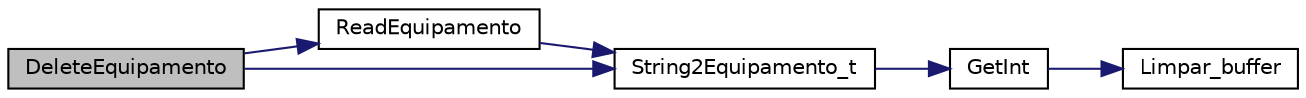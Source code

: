 digraph "DeleteEquipamento"
{
 // LATEX_PDF_SIZE
  edge [fontname="Helvetica",fontsize="10",labelfontname="Helvetica",labelfontsize="10"];
  node [fontname="Helvetica",fontsize="10",shape=record];
  rankdir="LR";
  Node1 [label="DeleteEquipamento",height=0.2,width=0.4,color="black", fillcolor="grey75", style="filled", fontcolor="black",tooltip=" "];
  Node1 -> Node2 [color="midnightblue",fontsize="10",style="solid",fontname="Helvetica"];
  Node2 [label="ReadEquipamento",height=0.2,width=0.4,color="black", fillcolor="white", style="filled",URL="$_equipamento_8h.html#ad591852e9b18ae97339e8b1851721635",tooltip=" "];
  Node2 -> Node3 [color="midnightblue",fontsize="10",style="solid",fontname="Helvetica"];
  Node3 [label="String2Equipamento_t",height=0.2,width=0.4,color="black", fillcolor="white", style="filled",URL="$_equipamento_8h.html#a7206bd6d250d93a24615d73e4aaac6a9",tooltip=" "];
  Node3 -> Node4 [color="midnightblue",fontsize="10",style="solid",fontname="Helvetica"];
  Node4 [label="GetInt",height=0.2,width=0.4,color="black", fillcolor="white", style="filled",URL="$_equipamento_8h.html#af33a10e452044c45a2b0c01279a47430",tooltip=" "];
  Node4 -> Node5 [color="midnightblue",fontsize="10",style="solid",fontname="Helvetica"];
  Node5 [label="Limpar_buffer",height=0.2,width=0.4,color="black", fillcolor="white", style="filled",URL="$_equipamento_8h.html#a7662232d4e826e676ec12c39ac8af870",tooltip=" "];
  Node1 -> Node3 [color="midnightblue",fontsize="10",style="solid",fontname="Helvetica"];
}
